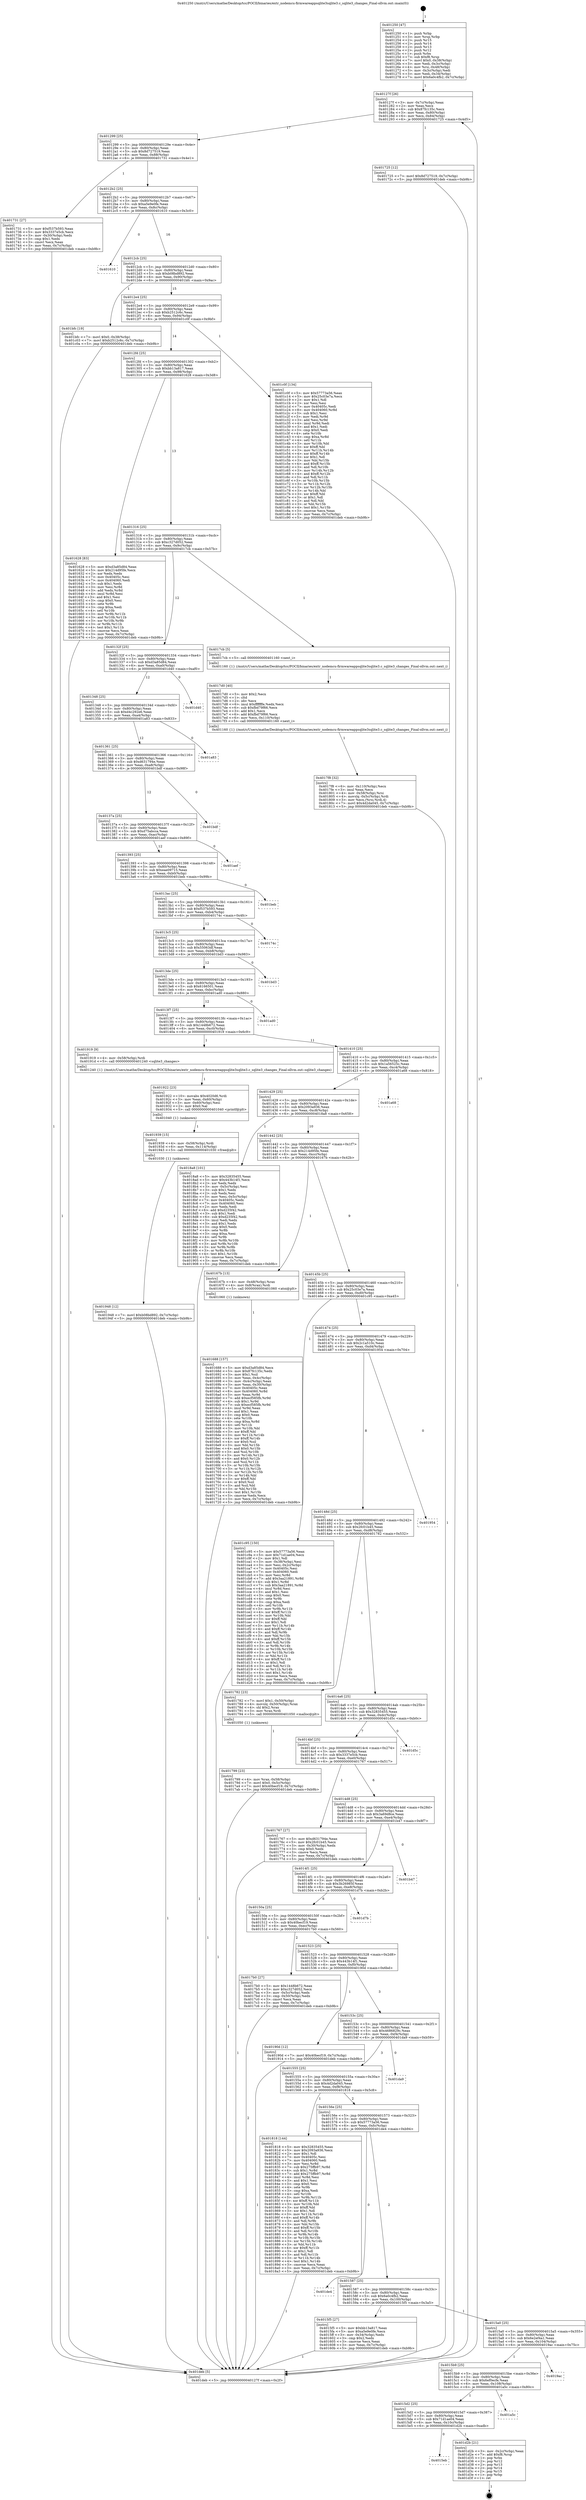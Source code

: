 digraph "0x401250" {
  label = "0x401250 (/mnt/c/Users/mathe/Desktop/tcc/POCII/binaries/extr_nodemcu-firmwareappsqlite3sqlite3.c_sqlite3_changes_Final-ollvm.out::main(0))"
  labelloc = "t"
  node[shape=record]

  Entry [label="",width=0.3,height=0.3,shape=circle,fillcolor=black,style=filled]
  "0x40127f" [label="{
     0x40127f [26]\l
     | [instrs]\l
     &nbsp;&nbsp;0x40127f \<+3\>: mov -0x7c(%rbp),%eax\l
     &nbsp;&nbsp;0x401282 \<+2\>: mov %eax,%ecx\l
     &nbsp;&nbsp;0x401284 \<+6\>: sub $0x87fc135c,%ecx\l
     &nbsp;&nbsp;0x40128a \<+3\>: mov %eax,-0x80(%rbp)\l
     &nbsp;&nbsp;0x40128d \<+6\>: mov %ecx,-0x84(%rbp)\l
     &nbsp;&nbsp;0x401293 \<+6\>: je 0000000000401725 \<main+0x4d5\>\l
  }"]
  "0x401725" [label="{
     0x401725 [12]\l
     | [instrs]\l
     &nbsp;&nbsp;0x401725 \<+7\>: movl $0x8d727519,-0x7c(%rbp)\l
     &nbsp;&nbsp;0x40172c \<+5\>: jmp 0000000000401deb \<main+0xb9b\>\l
  }"]
  "0x401299" [label="{
     0x401299 [25]\l
     | [instrs]\l
     &nbsp;&nbsp;0x401299 \<+5\>: jmp 000000000040129e \<main+0x4e\>\l
     &nbsp;&nbsp;0x40129e \<+3\>: mov -0x80(%rbp),%eax\l
     &nbsp;&nbsp;0x4012a1 \<+5\>: sub $0x8d727519,%eax\l
     &nbsp;&nbsp;0x4012a6 \<+6\>: mov %eax,-0x88(%rbp)\l
     &nbsp;&nbsp;0x4012ac \<+6\>: je 0000000000401731 \<main+0x4e1\>\l
  }"]
  Exit [label="",width=0.3,height=0.3,shape=circle,fillcolor=black,style=filled,peripheries=2]
  "0x401731" [label="{
     0x401731 [27]\l
     | [instrs]\l
     &nbsp;&nbsp;0x401731 \<+5\>: mov $0xf537b593,%eax\l
     &nbsp;&nbsp;0x401736 \<+5\>: mov $0x3337e5cb,%ecx\l
     &nbsp;&nbsp;0x40173b \<+3\>: mov -0x30(%rbp),%edx\l
     &nbsp;&nbsp;0x40173e \<+3\>: cmp $0x1,%edx\l
     &nbsp;&nbsp;0x401741 \<+3\>: cmovl %ecx,%eax\l
     &nbsp;&nbsp;0x401744 \<+3\>: mov %eax,-0x7c(%rbp)\l
     &nbsp;&nbsp;0x401747 \<+5\>: jmp 0000000000401deb \<main+0xb9b\>\l
  }"]
  "0x4012b2" [label="{
     0x4012b2 [25]\l
     | [instrs]\l
     &nbsp;&nbsp;0x4012b2 \<+5\>: jmp 00000000004012b7 \<main+0x67\>\l
     &nbsp;&nbsp;0x4012b7 \<+3\>: mov -0x80(%rbp),%eax\l
     &nbsp;&nbsp;0x4012ba \<+5\>: sub $0xa5e9e0fe,%eax\l
     &nbsp;&nbsp;0x4012bf \<+6\>: mov %eax,-0x8c(%rbp)\l
     &nbsp;&nbsp;0x4012c5 \<+6\>: je 0000000000401610 \<main+0x3c0\>\l
  }"]
  "0x4015eb" [label="{
     0x4015eb\l
  }", style=dashed]
  "0x401610" [label="{
     0x401610\l
  }", style=dashed]
  "0x4012cb" [label="{
     0x4012cb [25]\l
     | [instrs]\l
     &nbsp;&nbsp;0x4012cb \<+5\>: jmp 00000000004012d0 \<main+0x80\>\l
     &nbsp;&nbsp;0x4012d0 \<+3\>: mov -0x80(%rbp),%eax\l
     &nbsp;&nbsp;0x4012d3 \<+5\>: sub $0xb08bd892,%eax\l
     &nbsp;&nbsp;0x4012d8 \<+6\>: mov %eax,-0x90(%rbp)\l
     &nbsp;&nbsp;0x4012de \<+6\>: je 0000000000401bfc \<main+0x9ac\>\l
  }"]
  "0x401d2b" [label="{
     0x401d2b [21]\l
     | [instrs]\l
     &nbsp;&nbsp;0x401d2b \<+3\>: mov -0x2c(%rbp),%eax\l
     &nbsp;&nbsp;0x401d2e \<+7\>: add $0xf8,%rsp\l
     &nbsp;&nbsp;0x401d35 \<+1\>: pop %rbx\l
     &nbsp;&nbsp;0x401d36 \<+2\>: pop %r12\l
     &nbsp;&nbsp;0x401d38 \<+2\>: pop %r13\l
     &nbsp;&nbsp;0x401d3a \<+2\>: pop %r14\l
     &nbsp;&nbsp;0x401d3c \<+2\>: pop %r15\l
     &nbsp;&nbsp;0x401d3e \<+1\>: pop %rbp\l
     &nbsp;&nbsp;0x401d3f \<+1\>: ret\l
  }"]
  "0x401bfc" [label="{
     0x401bfc [19]\l
     | [instrs]\l
     &nbsp;&nbsp;0x401bfc \<+7\>: movl $0x0,-0x38(%rbp)\l
     &nbsp;&nbsp;0x401c03 \<+7\>: movl $0xb2512c6c,-0x7c(%rbp)\l
     &nbsp;&nbsp;0x401c0a \<+5\>: jmp 0000000000401deb \<main+0xb9b\>\l
  }"]
  "0x4012e4" [label="{
     0x4012e4 [25]\l
     | [instrs]\l
     &nbsp;&nbsp;0x4012e4 \<+5\>: jmp 00000000004012e9 \<main+0x99\>\l
     &nbsp;&nbsp;0x4012e9 \<+3\>: mov -0x80(%rbp),%eax\l
     &nbsp;&nbsp;0x4012ec \<+5\>: sub $0xb2512c6c,%eax\l
     &nbsp;&nbsp;0x4012f1 \<+6\>: mov %eax,-0x94(%rbp)\l
     &nbsp;&nbsp;0x4012f7 \<+6\>: je 0000000000401c0f \<main+0x9bf\>\l
  }"]
  "0x4015d2" [label="{
     0x4015d2 [25]\l
     | [instrs]\l
     &nbsp;&nbsp;0x4015d2 \<+5\>: jmp 00000000004015d7 \<main+0x387\>\l
     &nbsp;&nbsp;0x4015d7 \<+3\>: mov -0x80(%rbp),%eax\l
     &nbsp;&nbsp;0x4015da \<+5\>: sub $0x71d1ae04,%eax\l
     &nbsp;&nbsp;0x4015df \<+6\>: mov %eax,-0x10c(%rbp)\l
     &nbsp;&nbsp;0x4015e5 \<+6\>: je 0000000000401d2b \<main+0xadb\>\l
  }"]
  "0x401c0f" [label="{
     0x401c0f [134]\l
     | [instrs]\l
     &nbsp;&nbsp;0x401c0f \<+5\>: mov $0x57773a56,%eax\l
     &nbsp;&nbsp;0x401c14 \<+5\>: mov $0x25c03e7a,%ecx\l
     &nbsp;&nbsp;0x401c19 \<+2\>: mov $0x1,%dl\l
     &nbsp;&nbsp;0x401c1b \<+2\>: xor %esi,%esi\l
     &nbsp;&nbsp;0x401c1d \<+7\>: mov 0x40405c,%edi\l
     &nbsp;&nbsp;0x401c24 \<+8\>: mov 0x404060,%r8d\l
     &nbsp;&nbsp;0x401c2c \<+3\>: sub $0x1,%esi\l
     &nbsp;&nbsp;0x401c2f \<+3\>: mov %edi,%r9d\l
     &nbsp;&nbsp;0x401c32 \<+3\>: add %esi,%r9d\l
     &nbsp;&nbsp;0x401c35 \<+4\>: imul %r9d,%edi\l
     &nbsp;&nbsp;0x401c39 \<+3\>: and $0x1,%edi\l
     &nbsp;&nbsp;0x401c3c \<+3\>: cmp $0x0,%edi\l
     &nbsp;&nbsp;0x401c3f \<+4\>: sete %r10b\l
     &nbsp;&nbsp;0x401c43 \<+4\>: cmp $0xa,%r8d\l
     &nbsp;&nbsp;0x401c47 \<+4\>: setl %r11b\l
     &nbsp;&nbsp;0x401c4b \<+3\>: mov %r10b,%bl\l
     &nbsp;&nbsp;0x401c4e \<+3\>: xor $0xff,%bl\l
     &nbsp;&nbsp;0x401c51 \<+3\>: mov %r11b,%r14b\l
     &nbsp;&nbsp;0x401c54 \<+4\>: xor $0xff,%r14b\l
     &nbsp;&nbsp;0x401c58 \<+3\>: xor $0x1,%dl\l
     &nbsp;&nbsp;0x401c5b \<+3\>: mov %bl,%r15b\l
     &nbsp;&nbsp;0x401c5e \<+4\>: and $0xff,%r15b\l
     &nbsp;&nbsp;0x401c62 \<+3\>: and %dl,%r10b\l
     &nbsp;&nbsp;0x401c65 \<+3\>: mov %r14b,%r12b\l
     &nbsp;&nbsp;0x401c68 \<+4\>: and $0xff,%r12b\l
     &nbsp;&nbsp;0x401c6c \<+3\>: and %dl,%r11b\l
     &nbsp;&nbsp;0x401c6f \<+3\>: or %r10b,%r15b\l
     &nbsp;&nbsp;0x401c72 \<+3\>: or %r11b,%r12b\l
     &nbsp;&nbsp;0x401c75 \<+3\>: xor %r12b,%r15b\l
     &nbsp;&nbsp;0x401c78 \<+3\>: or %r14b,%bl\l
     &nbsp;&nbsp;0x401c7b \<+3\>: xor $0xff,%bl\l
     &nbsp;&nbsp;0x401c7e \<+3\>: or $0x1,%dl\l
     &nbsp;&nbsp;0x401c81 \<+2\>: and %dl,%bl\l
     &nbsp;&nbsp;0x401c83 \<+3\>: or %bl,%r15b\l
     &nbsp;&nbsp;0x401c86 \<+4\>: test $0x1,%r15b\l
     &nbsp;&nbsp;0x401c8a \<+3\>: cmovne %ecx,%eax\l
     &nbsp;&nbsp;0x401c8d \<+3\>: mov %eax,-0x7c(%rbp)\l
     &nbsp;&nbsp;0x401c90 \<+5\>: jmp 0000000000401deb \<main+0xb9b\>\l
  }"]
  "0x4012fd" [label="{
     0x4012fd [25]\l
     | [instrs]\l
     &nbsp;&nbsp;0x4012fd \<+5\>: jmp 0000000000401302 \<main+0xb2\>\l
     &nbsp;&nbsp;0x401302 \<+3\>: mov -0x80(%rbp),%eax\l
     &nbsp;&nbsp;0x401305 \<+5\>: sub $0xbb13a817,%eax\l
     &nbsp;&nbsp;0x40130a \<+6\>: mov %eax,-0x98(%rbp)\l
     &nbsp;&nbsp;0x401310 \<+6\>: je 0000000000401628 \<main+0x3d8\>\l
  }"]
  "0x401a5c" [label="{
     0x401a5c\l
  }", style=dashed]
  "0x401628" [label="{
     0x401628 [83]\l
     | [instrs]\l
     &nbsp;&nbsp;0x401628 \<+5\>: mov $0xd3a85d84,%eax\l
     &nbsp;&nbsp;0x40162d \<+5\>: mov $0x214d95fe,%ecx\l
     &nbsp;&nbsp;0x401632 \<+2\>: xor %edx,%edx\l
     &nbsp;&nbsp;0x401634 \<+7\>: mov 0x40405c,%esi\l
     &nbsp;&nbsp;0x40163b \<+7\>: mov 0x404060,%edi\l
     &nbsp;&nbsp;0x401642 \<+3\>: sub $0x1,%edx\l
     &nbsp;&nbsp;0x401645 \<+3\>: mov %esi,%r8d\l
     &nbsp;&nbsp;0x401648 \<+3\>: add %edx,%r8d\l
     &nbsp;&nbsp;0x40164b \<+4\>: imul %r8d,%esi\l
     &nbsp;&nbsp;0x40164f \<+3\>: and $0x1,%esi\l
     &nbsp;&nbsp;0x401652 \<+3\>: cmp $0x0,%esi\l
     &nbsp;&nbsp;0x401655 \<+4\>: sete %r9b\l
     &nbsp;&nbsp;0x401659 \<+3\>: cmp $0xa,%edi\l
     &nbsp;&nbsp;0x40165c \<+4\>: setl %r10b\l
     &nbsp;&nbsp;0x401660 \<+3\>: mov %r9b,%r11b\l
     &nbsp;&nbsp;0x401663 \<+3\>: and %r10b,%r11b\l
     &nbsp;&nbsp;0x401666 \<+3\>: xor %r10b,%r9b\l
     &nbsp;&nbsp;0x401669 \<+3\>: or %r9b,%r11b\l
     &nbsp;&nbsp;0x40166c \<+4\>: test $0x1,%r11b\l
     &nbsp;&nbsp;0x401670 \<+3\>: cmovne %ecx,%eax\l
     &nbsp;&nbsp;0x401673 \<+3\>: mov %eax,-0x7c(%rbp)\l
     &nbsp;&nbsp;0x401676 \<+5\>: jmp 0000000000401deb \<main+0xb9b\>\l
  }"]
  "0x401316" [label="{
     0x401316 [25]\l
     | [instrs]\l
     &nbsp;&nbsp;0x401316 \<+5\>: jmp 000000000040131b \<main+0xcb\>\l
     &nbsp;&nbsp;0x40131b \<+3\>: mov -0x80(%rbp),%eax\l
     &nbsp;&nbsp;0x40131e \<+5\>: sub $0xc327d052,%eax\l
     &nbsp;&nbsp;0x401323 \<+6\>: mov %eax,-0x9c(%rbp)\l
     &nbsp;&nbsp;0x401329 \<+6\>: je 00000000004017cb \<main+0x57b\>\l
  }"]
  "0x4015b9" [label="{
     0x4015b9 [25]\l
     | [instrs]\l
     &nbsp;&nbsp;0x4015b9 \<+5\>: jmp 00000000004015be \<main+0x36e\>\l
     &nbsp;&nbsp;0x4015be \<+3\>: mov -0x80(%rbp),%eax\l
     &nbsp;&nbsp;0x4015c1 \<+5\>: sub $0x6ef0ecfe,%eax\l
     &nbsp;&nbsp;0x4015c6 \<+6\>: mov %eax,-0x108(%rbp)\l
     &nbsp;&nbsp;0x4015cc \<+6\>: je 0000000000401a5c \<main+0x80c\>\l
  }"]
  "0x4017cb" [label="{
     0x4017cb [5]\l
     | [instrs]\l
     &nbsp;&nbsp;0x4017cb \<+5\>: call 0000000000401160 \<next_i\>\l
     | [calls]\l
     &nbsp;&nbsp;0x401160 \{1\} (/mnt/c/Users/mathe/Desktop/tcc/POCII/binaries/extr_nodemcu-firmwareappsqlite3sqlite3.c_sqlite3_changes_Final-ollvm.out::next_i)\l
  }"]
  "0x40132f" [label="{
     0x40132f [25]\l
     | [instrs]\l
     &nbsp;&nbsp;0x40132f \<+5\>: jmp 0000000000401334 \<main+0xe4\>\l
     &nbsp;&nbsp;0x401334 \<+3\>: mov -0x80(%rbp),%eax\l
     &nbsp;&nbsp;0x401337 \<+5\>: sub $0xd3a85d84,%eax\l
     &nbsp;&nbsp;0x40133c \<+6\>: mov %eax,-0xa0(%rbp)\l
     &nbsp;&nbsp;0x401342 \<+6\>: je 0000000000401d40 \<main+0xaf0\>\l
  }"]
  "0x4019ac" [label="{
     0x4019ac\l
  }", style=dashed]
  "0x401d40" [label="{
     0x401d40\l
  }", style=dashed]
  "0x401348" [label="{
     0x401348 [25]\l
     | [instrs]\l
     &nbsp;&nbsp;0x401348 \<+5\>: jmp 000000000040134d \<main+0xfd\>\l
     &nbsp;&nbsp;0x40134d \<+3\>: mov -0x80(%rbp),%eax\l
     &nbsp;&nbsp;0x401350 \<+5\>: sub $0xd4c292e6,%eax\l
     &nbsp;&nbsp;0x401355 \<+6\>: mov %eax,-0xa4(%rbp)\l
     &nbsp;&nbsp;0x40135b \<+6\>: je 0000000000401a83 \<main+0x833\>\l
  }"]
  "0x401948" [label="{
     0x401948 [12]\l
     | [instrs]\l
     &nbsp;&nbsp;0x401948 \<+7\>: movl $0xb08bd892,-0x7c(%rbp)\l
     &nbsp;&nbsp;0x40194f \<+5\>: jmp 0000000000401deb \<main+0xb9b\>\l
  }"]
  "0x401a83" [label="{
     0x401a83\l
  }", style=dashed]
  "0x401361" [label="{
     0x401361 [25]\l
     | [instrs]\l
     &nbsp;&nbsp;0x401361 \<+5\>: jmp 0000000000401366 \<main+0x116\>\l
     &nbsp;&nbsp;0x401366 \<+3\>: mov -0x80(%rbp),%eax\l
     &nbsp;&nbsp;0x401369 \<+5\>: sub $0xd631794e,%eax\l
     &nbsp;&nbsp;0x40136e \<+6\>: mov %eax,-0xa8(%rbp)\l
     &nbsp;&nbsp;0x401374 \<+6\>: je 0000000000401bdf \<main+0x98f\>\l
  }"]
  "0x401939" [label="{
     0x401939 [15]\l
     | [instrs]\l
     &nbsp;&nbsp;0x401939 \<+4\>: mov -0x58(%rbp),%rdi\l
     &nbsp;&nbsp;0x40193d \<+6\>: mov %eax,-0x114(%rbp)\l
     &nbsp;&nbsp;0x401943 \<+5\>: call 0000000000401030 \<free@plt\>\l
     | [calls]\l
     &nbsp;&nbsp;0x401030 \{1\} (unknown)\l
  }"]
  "0x401bdf" [label="{
     0x401bdf\l
  }", style=dashed]
  "0x40137a" [label="{
     0x40137a [25]\l
     | [instrs]\l
     &nbsp;&nbsp;0x40137a \<+5\>: jmp 000000000040137f \<main+0x12f\>\l
     &nbsp;&nbsp;0x40137f \<+3\>: mov -0x80(%rbp),%eax\l
     &nbsp;&nbsp;0x401382 \<+5\>: sub $0xd75abcca,%eax\l
     &nbsp;&nbsp;0x401387 \<+6\>: mov %eax,-0xac(%rbp)\l
     &nbsp;&nbsp;0x40138d \<+6\>: je 0000000000401aef \<main+0x89f\>\l
  }"]
  "0x401922" [label="{
     0x401922 [23]\l
     | [instrs]\l
     &nbsp;&nbsp;0x401922 \<+10\>: movabs $0x4020d6,%rdi\l
     &nbsp;&nbsp;0x40192c \<+3\>: mov %eax,-0x60(%rbp)\l
     &nbsp;&nbsp;0x40192f \<+3\>: mov -0x60(%rbp),%esi\l
     &nbsp;&nbsp;0x401932 \<+2\>: mov $0x0,%al\l
     &nbsp;&nbsp;0x401934 \<+5\>: call 0000000000401040 \<printf@plt\>\l
     | [calls]\l
     &nbsp;&nbsp;0x401040 \{1\} (unknown)\l
  }"]
  "0x401aef" [label="{
     0x401aef\l
  }", style=dashed]
  "0x401393" [label="{
     0x401393 [25]\l
     | [instrs]\l
     &nbsp;&nbsp;0x401393 \<+5\>: jmp 0000000000401398 \<main+0x148\>\l
     &nbsp;&nbsp;0x401398 \<+3\>: mov -0x80(%rbp),%eax\l
     &nbsp;&nbsp;0x40139b \<+5\>: sub $0xeae09715,%eax\l
     &nbsp;&nbsp;0x4013a0 \<+6\>: mov %eax,-0xb0(%rbp)\l
     &nbsp;&nbsp;0x4013a6 \<+6\>: je 0000000000401beb \<main+0x99b\>\l
  }"]
  "0x4017f8" [label="{
     0x4017f8 [32]\l
     | [instrs]\l
     &nbsp;&nbsp;0x4017f8 \<+6\>: mov -0x110(%rbp),%ecx\l
     &nbsp;&nbsp;0x4017fe \<+3\>: imul %eax,%ecx\l
     &nbsp;&nbsp;0x401801 \<+4\>: mov -0x58(%rbp),%rsi\l
     &nbsp;&nbsp;0x401805 \<+4\>: movslq -0x5c(%rbp),%rdi\l
     &nbsp;&nbsp;0x401809 \<+3\>: mov %ecx,(%rsi,%rdi,4)\l
     &nbsp;&nbsp;0x40180c \<+7\>: movl $0x4d2da045,-0x7c(%rbp)\l
     &nbsp;&nbsp;0x401813 \<+5\>: jmp 0000000000401deb \<main+0xb9b\>\l
  }"]
  "0x401beb" [label="{
     0x401beb\l
  }", style=dashed]
  "0x4013ac" [label="{
     0x4013ac [25]\l
     | [instrs]\l
     &nbsp;&nbsp;0x4013ac \<+5\>: jmp 00000000004013b1 \<main+0x161\>\l
     &nbsp;&nbsp;0x4013b1 \<+3\>: mov -0x80(%rbp),%eax\l
     &nbsp;&nbsp;0x4013b4 \<+5\>: sub $0xf537b593,%eax\l
     &nbsp;&nbsp;0x4013b9 \<+6\>: mov %eax,-0xb4(%rbp)\l
     &nbsp;&nbsp;0x4013bf \<+6\>: je 000000000040174c \<main+0x4fc\>\l
  }"]
  "0x4017d0" [label="{
     0x4017d0 [40]\l
     | [instrs]\l
     &nbsp;&nbsp;0x4017d0 \<+5\>: mov $0x2,%ecx\l
     &nbsp;&nbsp;0x4017d5 \<+1\>: cltd\l
     &nbsp;&nbsp;0x4017d6 \<+2\>: idiv %ecx\l
     &nbsp;&nbsp;0x4017d8 \<+6\>: imul $0xfffffffe,%edx,%ecx\l
     &nbsp;&nbsp;0x4017de \<+6\>: sub $0xfbd79f66,%ecx\l
     &nbsp;&nbsp;0x4017e4 \<+3\>: add $0x1,%ecx\l
     &nbsp;&nbsp;0x4017e7 \<+6\>: add $0xfbd79f66,%ecx\l
     &nbsp;&nbsp;0x4017ed \<+6\>: mov %ecx,-0x110(%rbp)\l
     &nbsp;&nbsp;0x4017f3 \<+5\>: call 0000000000401160 \<next_i\>\l
     | [calls]\l
     &nbsp;&nbsp;0x401160 \{1\} (/mnt/c/Users/mathe/Desktop/tcc/POCII/binaries/extr_nodemcu-firmwareappsqlite3sqlite3.c_sqlite3_changes_Final-ollvm.out::next_i)\l
  }"]
  "0x40174c" [label="{
     0x40174c\l
  }", style=dashed]
  "0x4013c5" [label="{
     0x4013c5 [25]\l
     | [instrs]\l
     &nbsp;&nbsp;0x4013c5 \<+5\>: jmp 00000000004013ca \<main+0x17a\>\l
     &nbsp;&nbsp;0x4013ca \<+3\>: mov -0x80(%rbp),%eax\l
     &nbsp;&nbsp;0x4013cd \<+5\>: sub $0x55063df,%eax\l
     &nbsp;&nbsp;0x4013d2 \<+6\>: mov %eax,-0xb8(%rbp)\l
     &nbsp;&nbsp;0x4013d8 \<+6\>: je 0000000000401bd3 \<main+0x983\>\l
  }"]
  "0x401799" [label="{
     0x401799 [23]\l
     | [instrs]\l
     &nbsp;&nbsp;0x401799 \<+4\>: mov %rax,-0x58(%rbp)\l
     &nbsp;&nbsp;0x40179d \<+7\>: movl $0x0,-0x5c(%rbp)\l
     &nbsp;&nbsp;0x4017a4 \<+7\>: movl $0x40becf19,-0x7c(%rbp)\l
     &nbsp;&nbsp;0x4017ab \<+5\>: jmp 0000000000401deb \<main+0xb9b\>\l
  }"]
  "0x401bd3" [label="{
     0x401bd3\l
  }", style=dashed]
  "0x4013de" [label="{
     0x4013de [25]\l
     | [instrs]\l
     &nbsp;&nbsp;0x4013de \<+5\>: jmp 00000000004013e3 \<main+0x193\>\l
     &nbsp;&nbsp;0x4013e3 \<+3\>: mov -0x80(%rbp),%eax\l
     &nbsp;&nbsp;0x4013e6 \<+5\>: sub $0x6166501,%eax\l
     &nbsp;&nbsp;0x4013eb \<+6\>: mov %eax,-0xbc(%rbp)\l
     &nbsp;&nbsp;0x4013f1 \<+6\>: je 0000000000401ad0 \<main+0x880\>\l
  }"]
  "0x401688" [label="{
     0x401688 [157]\l
     | [instrs]\l
     &nbsp;&nbsp;0x401688 \<+5\>: mov $0xd3a85d84,%ecx\l
     &nbsp;&nbsp;0x40168d \<+5\>: mov $0x87fc135c,%edx\l
     &nbsp;&nbsp;0x401692 \<+3\>: mov $0x1,%sil\l
     &nbsp;&nbsp;0x401695 \<+3\>: mov %eax,-0x4c(%rbp)\l
     &nbsp;&nbsp;0x401698 \<+3\>: mov -0x4c(%rbp),%eax\l
     &nbsp;&nbsp;0x40169b \<+3\>: mov %eax,-0x30(%rbp)\l
     &nbsp;&nbsp;0x40169e \<+7\>: mov 0x40405c,%eax\l
     &nbsp;&nbsp;0x4016a5 \<+8\>: mov 0x404060,%r8d\l
     &nbsp;&nbsp;0x4016ad \<+3\>: mov %eax,%r9d\l
     &nbsp;&nbsp;0x4016b0 \<+7\>: add $0xecf585fb,%r9d\l
     &nbsp;&nbsp;0x4016b7 \<+4\>: sub $0x1,%r9d\l
     &nbsp;&nbsp;0x4016bb \<+7\>: sub $0xecf585fb,%r9d\l
     &nbsp;&nbsp;0x4016c2 \<+4\>: imul %r9d,%eax\l
     &nbsp;&nbsp;0x4016c6 \<+3\>: and $0x1,%eax\l
     &nbsp;&nbsp;0x4016c9 \<+3\>: cmp $0x0,%eax\l
     &nbsp;&nbsp;0x4016cc \<+4\>: sete %r10b\l
     &nbsp;&nbsp;0x4016d0 \<+4\>: cmp $0xa,%r8d\l
     &nbsp;&nbsp;0x4016d4 \<+4\>: setl %r11b\l
     &nbsp;&nbsp;0x4016d8 \<+3\>: mov %r10b,%bl\l
     &nbsp;&nbsp;0x4016db \<+3\>: xor $0xff,%bl\l
     &nbsp;&nbsp;0x4016de \<+3\>: mov %r11b,%r14b\l
     &nbsp;&nbsp;0x4016e1 \<+4\>: xor $0xff,%r14b\l
     &nbsp;&nbsp;0x4016e5 \<+4\>: xor $0x0,%sil\l
     &nbsp;&nbsp;0x4016e9 \<+3\>: mov %bl,%r15b\l
     &nbsp;&nbsp;0x4016ec \<+4\>: and $0x0,%r15b\l
     &nbsp;&nbsp;0x4016f0 \<+3\>: and %sil,%r10b\l
     &nbsp;&nbsp;0x4016f3 \<+3\>: mov %r14b,%r12b\l
     &nbsp;&nbsp;0x4016f6 \<+4\>: and $0x0,%r12b\l
     &nbsp;&nbsp;0x4016fa \<+3\>: and %sil,%r11b\l
     &nbsp;&nbsp;0x4016fd \<+3\>: or %r10b,%r15b\l
     &nbsp;&nbsp;0x401700 \<+3\>: or %r11b,%r12b\l
     &nbsp;&nbsp;0x401703 \<+3\>: xor %r12b,%r15b\l
     &nbsp;&nbsp;0x401706 \<+3\>: or %r14b,%bl\l
     &nbsp;&nbsp;0x401709 \<+3\>: xor $0xff,%bl\l
     &nbsp;&nbsp;0x40170c \<+4\>: or $0x0,%sil\l
     &nbsp;&nbsp;0x401710 \<+3\>: and %sil,%bl\l
     &nbsp;&nbsp;0x401713 \<+3\>: or %bl,%r15b\l
     &nbsp;&nbsp;0x401716 \<+4\>: test $0x1,%r15b\l
     &nbsp;&nbsp;0x40171a \<+3\>: cmovne %edx,%ecx\l
     &nbsp;&nbsp;0x40171d \<+3\>: mov %ecx,-0x7c(%rbp)\l
     &nbsp;&nbsp;0x401720 \<+5\>: jmp 0000000000401deb \<main+0xb9b\>\l
  }"]
  "0x401ad0" [label="{
     0x401ad0\l
  }", style=dashed]
  "0x4013f7" [label="{
     0x4013f7 [25]\l
     | [instrs]\l
     &nbsp;&nbsp;0x4013f7 \<+5\>: jmp 00000000004013fc \<main+0x1ac\>\l
     &nbsp;&nbsp;0x4013fc \<+3\>: mov -0x80(%rbp),%eax\l
     &nbsp;&nbsp;0x4013ff \<+5\>: sub $0x1448b672,%eax\l
     &nbsp;&nbsp;0x401404 \<+6\>: mov %eax,-0xc0(%rbp)\l
     &nbsp;&nbsp;0x40140a \<+6\>: je 0000000000401919 \<main+0x6c9\>\l
  }"]
  "0x401250" [label="{
     0x401250 [47]\l
     | [instrs]\l
     &nbsp;&nbsp;0x401250 \<+1\>: push %rbp\l
     &nbsp;&nbsp;0x401251 \<+3\>: mov %rsp,%rbp\l
     &nbsp;&nbsp;0x401254 \<+2\>: push %r15\l
     &nbsp;&nbsp;0x401256 \<+2\>: push %r14\l
     &nbsp;&nbsp;0x401258 \<+2\>: push %r13\l
     &nbsp;&nbsp;0x40125a \<+2\>: push %r12\l
     &nbsp;&nbsp;0x40125c \<+1\>: push %rbx\l
     &nbsp;&nbsp;0x40125d \<+7\>: sub $0xf8,%rsp\l
     &nbsp;&nbsp;0x401264 \<+7\>: movl $0x0,-0x38(%rbp)\l
     &nbsp;&nbsp;0x40126b \<+3\>: mov %edi,-0x3c(%rbp)\l
     &nbsp;&nbsp;0x40126e \<+4\>: mov %rsi,-0x48(%rbp)\l
     &nbsp;&nbsp;0x401272 \<+3\>: mov -0x3c(%rbp),%edi\l
     &nbsp;&nbsp;0x401275 \<+3\>: mov %edi,-0x34(%rbp)\l
     &nbsp;&nbsp;0x401278 \<+7\>: movl $0x6a0c4fb2,-0x7c(%rbp)\l
  }"]
  "0x401919" [label="{
     0x401919 [9]\l
     | [instrs]\l
     &nbsp;&nbsp;0x401919 \<+4\>: mov -0x58(%rbp),%rdi\l
     &nbsp;&nbsp;0x40191d \<+5\>: call 0000000000401240 \<sqlite3_changes\>\l
     | [calls]\l
     &nbsp;&nbsp;0x401240 \{1\} (/mnt/c/Users/mathe/Desktop/tcc/POCII/binaries/extr_nodemcu-firmwareappsqlite3sqlite3.c_sqlite3_changes_Final-ollvm.out::sqlite3_changes)\l
  }"]
  "0x401410" [label="{
     0x401410 [25]\l
     | [instrs]\l
     &nbsp;&nbsp;0x401410 \<+5\>: jmp 0000000000401415 \<main+0x1c5\>\l
     &nbsp;&nbsp;0x401415 \<+3\>: mov -0x80(%rbp),%eax\l
     &nbsp;&nbsp;0x401418 \<+5\>: sub $0x1a56525c,%eax\l
     &nbsp;&nbsp;0x40141d \<+6\>: mov %eax,-0xc4(%rbp)\l
     &nbsp;&nbsp;0x401423 \<+6\>: je 0000000000401a68 \<main+0x818\>\l
  }"]
  "0x401deb" [label="{
     0x401deb [5]\l
     | [instrs]\l
     &nbsp;&nbsp;0x401deb \<+5\>: jmp 000000000040127f \<main+0x2f\>\l
  }"]
  "0x401a68" [label="{
     0x401a68\l
  }", style=dashed]
  "0x401429" [label="{
     0x401429 [25]\l
     | [instrs]\l
     &nbsp;&nbsp;0x401429 \<+5\>: jmp 000000000040142e \<main+0x1de\>\l
     &nbsp;&nbsp;0x40142e \<+3\>: mov -0x80(%rbp),%eax\l
     &nbsp;&nbsp;0x401431 \<+5\>: sub $0x2093a936,%eax\l
     &nbsp;&nbsp;0x401436 \<+6\>: mov %eax,-0xc8(%rbp)\l
     &nbsp;&nbsp;0x40143c \<+6\>: je 00000000004018a8 \<main+0x658\>\l
  }"]
  "0x4015a0" [label="{
     0x4015a0 [25]\l
     | [instrs]\l
     &nbsp;&nbsp;0x4015a0 \<+5\>: jmp 00000000004015a5 \<main+0x355\>\l
     &nbsp;&nbsp;0x4015a5 \<+3\>: mov -0x80(%rbp),%eax\l
     &nbsp;&nbsp;0x4015a8 \<+5\>: sub $0x6e2ef4a1,%eax\l
     &nbsp;&nbsp;0x4015ad \<+6\>: mov %eax,-0x104(%rbp)\l
     &nbsp;&nbsp;0x4015b3 \<+6\>: je 00000000004019ac \<main+0x75c\>\l
  }"]
  "0x4018a8" [label="{
     0x4018a8 [101]\l
     | [instrs]\l
     &nbsp;&nbsp;0x4018a8 \<+5\>: mov $0x32835455,%eax\l
     &nbsp;&nbsp;0x4018ad \<+5\>: mov $0x443b14f1,%ecx\l
     &nbsp;&nbsp;0x4018b2 \<+2\>: xor %edx,%edx\l
     &nbsp;&nbsp;0x4018b4 \<+3\>: mov -0x5c(%rbp),%esi\l
     &nbsp;&nbsp;0x4018b7 \<+3\>: sub $0x1,%edx\l
     &nbsp;&nbsp;0x4018ba \<+2\>: sub %edx,%esi\l
     &nbsp;&nbsp;0x4018bc \<+3\>: mov %esi,-0x5c(%rbp)\l
     &nbsp;&nbsp;0x4018bf \<+7\>: mov 0x40405c,%edx\l
     &nbsp;&nbsp;0x4018c6 \<+7\>: mov 0x404060,%esi\l
     &nbsp;&nbsp;0x4018cd \<+2\>: mov %edx,%edi\l
     &nbsp;&nbsp;0x4018cf \<+6\>: add $0xd235f42,%edi\l
     &nbsp;&nbsp;0x4018d5 \<+3\>: sub $0x1,%edi\l
     &nbsp;&nbsp;0x4018d8 \<+6\>: sub $0xd235f42,%edi\l
     &nbsp;&nbsp;0x4018de \<+3\>: imul %edi,%edx\l
     &nbsp;&nbsp;0x4018e1 \<+3\>: and $0x1,%edx\l
     &nbsp;&nbsp;0x4018e4 \<+3\>: cmp $0x0,%edx\l
     &nbsp;&nbsp;0x4018e7 \<+4\>: sete %r8b\l
     &nbsp;&nbsp;0x4018eb \<+3\>: cmp $0xa,%esi\l
     &nbsp;&nbsp;0x4018ee \<+4\>: setl %r9b\l
     &nbsp;&nbsp;0x4018f2 \<+3\>: mov %r8b,%r10b\l
     &nbsp;&nbsp;0x4018f5 \<+3\>: and %r9b,%r10b\l
     &nbsp;&nbsp;0x4018f8 \<+3\>: xor %r9b,%r8b\l
     &nbsp;&nbsp;0x4018fb \<+3\>: or %r8b,%r10b\l
     &nbsp;&nbsp;0x4018fe \<+4\>: test $0x1,%r10b\l
     &nbsp;&nbsp;0x401902 \<+3\>: cmovne %ecx,%eax\l
     &nbsp;&nbsp;0x401905 \<+3\>: mov %eax,-0x7c(%rbp)\l
     &nbsp;&nbsp;0x401908 \<+5\>: jmp 0000000000401deb \<main+0xb9b\>\l
  }"]
  "0x401442" [label="{
     0x401442 [25]\l
     | [instrs]\l
     &nbsp;&nbsp;0x401442 \<+5\>: jmp 0000000000401447 \<main+0x1f7\>\l
     &nbsp;&nbsp;0x401447 \<+3\>: mov -0x80(%rbp),%eax\l
     &nbsp;&nbsp;0x40144a \<+5\>: sub $0x214d95fe,%eax\l
     &nbsp;&nbsp;0x40144f \<+6\>: mov %eax,-0xcc(%rbp)\l
     &nbsp;&nbsp;0x401455 \<+6\>: je 000000000040167b \<main+0x42b\>\l
  }"]
  "0x4015f5" [label="{
     0x4015f5 [27]\l
     | [instrs]\l
     &nbsp;&nbsp;0x4015f5 \<+5\>: mov $0xbb13a817,%eax\l
     &nbsp;&nbsp;0x4015fa \<+5\>: mov $0xa5e9e0fe,%ecx\l
     &nbsp;&nbsp;0x4015ff \<+3\>: mov -0x34(%rbp),%edx\l
     &nbsp;&nbsp;0x401602 \<+3\>: cmp $0x2,%edx\l
     &nbsp;&nbsp;0x401605 \<+3\>: cmovne %ecx,%eax\l
     &nbsp;&nbsp;0x401608 \<+3\>: mov %eax,-0x7c(%rbp)\l
     &nbsp;&nbsp;0x40160b \<+5\>: jmp 0000000000401deb \<main+0xb9b\>\l
  }"]
  "0x40167b" [label="{
     0x40167b [13]\l
     | [instrs]\l
     &nbsp;&nbsp;0x40167b \<+4\>: mov -0x48(%rbp),%rax\l
     &nbsp;&nbsp;0x40167f \<+4\>: mov 0x8(%rax),%rdi\l
     &nbsp;&nbsp;0x401683 \<+5\>: call 0000000000401060 \<atoi@plt\>\l
     | [calls]\l
     &nbsp;&nbsp;0x401060 \{1\} (unknown)\l
  }"]
  "0x40145b" [label="{
     0x40145b [25]\l
     | [instrs]\l
     &nbsp;&nbsp;0x40145b \<+5\>: jmp 0000000000401460 \<main+0x210\>\l
     &nbsp;&nbsp;0x401460 \<+3\>: mov -0x80(%rbp),%eax\l
     &nbsp;&nbsp;0x401463 \<+5\>: sub $0x25c03e7a,%eax\l
     &nbsp;&nbsp;0x401468 \<+6\>: mov %eax,-0xd0(%rbp)\l
     &nbsp;&nbsp;0x40146e \<+6\>: je 0000000000401c95 \<main+0xa45\>\l
  }"]
  "0x401587" [label="{
     0x401587 [25]\l
     | [instrs]\l
     &nbsp;&nbsp;0x401587 \<+5\>: jmp 000000000040158c \<main+0x33c\>\l
     &nbsp;&nbsp;0x40158c \<+3\>: mov -0x80(%rbp),%eax\l
     &nbsp;&nbsp;0x40158f \<+5\>: sub $0x6a0c4fb2,%eax\l
     &nbsp;&nbsp;0x401594 \<+6\>: mov %eax,-0x100(%rbp)\l
     &nbsp;&nbsp;0x40159a \<+6\>: je 00000000004015f5 \<main+0x3a5\>\l
  }"]
  "0x401c95" [label="{
     0x401c95 [150]\l
     | [instrs]\l
     &nbsp;&nbsp;0x401c95 \<+5\>: mov $0x57773a56,%eax\l
     &nbsp;&nbsp;0x401c9a \<+5\>: mov $0x71d1ae04,%ecx\l
     &nbsp;&nbsp;0x401c9f \<+2\>: mov $0x1,%dl\l
     &nbsp;&nbsp;0x401ca1 \<+3\>: mov -0x38(%rbp),%esi\l
     &nbsp;&nbsp;0x401ca4 \<+3\>: mov %esi,-0x2c(%rbp)\l
     &nbsp;&nbsp;0x401ca7 \<+7\>: mov 0x40405c,%esi\l
     &nbsp;&nbsp;0x401cae \<+7\>: mov 0x404060,%edi\l
     &nbsp;&nbsp;0x401cb5 \<+3\>: mov %esi,%r8d\l
     &nbsp;&nbsp;0x401cb8 \<+7\>: add $0x3aa21891,%r8d\l
     &nbsp;&nbsp;0x401cbf \<+4\>: sub $0x1,%r8d\l
     &nbsp;&nbsp;0x401cc3 \<+7\>: sub $0x3aa21891,%r8d\l
     &nbsp;&nbsp;0x401cca \<+4\>: imul %r8d,%esi\l
     &nbsp;&nbsp;0x401cce \<+3\>: and $0x1,%esi\l
     &nbsp;&nbsp;0x401cd1 \<+3\>: cmp $0x0,%esi\l
     &nbsp;&nbsp;0x401cd4 \<+4\>: sete %r9b\l
     &nbsp;&nbsp;0x401cd8 \<+3\>: cmp $0xa,%edi\l
     &nbsp;&nbsp;0x401cdb \<+4\>: setl %r10b\l
     &nbsp;&nbsp;0x401cdf \<+3\>: mov %r9b,%r11b\l
     &nbsp;&nbsp;0x401ce2 \<+4\>: xor $0xff,%r11b\l
     &nbsp;&nbsp;0x401ce6 \<+3\>: mov %r10b,%bl\l
     &nbsp;&nbsp;0x401ce9 \<+3\>: xor $0xff,%bl\l
     &nbsp;&nbsp;0x401cec \<+3\>: xor $0x1,%dl\l
     &nbsp;&nbsp;0x401cef \<+3\>: mov %r11b,%r14b\l
     &nbsp;&nbsp;0x401cf2 \<+4\>: and $0xff,%r14b\l
     &nbsp;&nbsp;0x401cf6 \<+3\>: and %dl,%r9b\l
     &nbsp;&nbsp;0x401cf9 \<+3\>: mov %bl,%r15b\l
     &nbsp;&nbsp;0x401cfc \<+4\>: and $0xff,%r15b\l
     &nbsp;&nbsp;0x401d00 \<+3\>: and %dl,%r10b\l
     &nbsp;&nbsp;0x401d03 \<+3\>: or %r9b,%r14b\l
     &nbsp;&nbsp;0x401d06 \<+3\>: or %r10b,%r15b\l
     &nbsp;&nbsp;0x401d09 \<+3\>: xor %r15b,%r14b\l
     &nbsp;&nbsp;0x401d0c \<+3\>: or %bl,%r11b\l
     &nbsp;&nbsp;0x401d0f \<+4\>: xor $0xff,%r11b\l
     &nbsp;&nbsp;0x401d13 \<+3\>: or $0x1,%dl\l
     &nbsp;&nbsp;0x401d16 \<+3\>: and %dl,%r11b\l
     &nbsp;&nbsp;0x401d19 \<+3\>: or %r11b,%r14b\l
     &nbsp;&nbsp;0x401d1c \<+4\>: test $0x1,%r14b\l
     &nbsp;&nbsp;0x401d20 \<+3\>: cmovne %ecx,%eax\l
     &nbsp;&nbsp;0x401d23 \<+3\>: mov %eax,-0x7c(%rbp)\l
     &nbsp;&nbsp;0x401d26 \<+5\>: jmp 0000000000401deb \<main+0xb9b\>\l
  }"]
  "0x401474" [label="{
     0x401474 [25]\l
     | [instrs]\l
     &nbsp;&nbsp;0x401474 \<+5\>: jmp 0000000000401479 \<main+0x229\>\l
     &nbsp;&nbsp;0x401479 \<+3\>: mov -0x80(%rbp),%eax\l
     &nbsp;&nbsp;0x40147c \<+5\>: sub $0x2c1a510c,%eax\l
     &nbsp;&nbsp;0x401481 \<+6\>: mov %eax,-0xd4(%rbp)\l
     &nbsp;&nbsp;0x401487 \<+6\>: je 0000000000401954 \<main+0x704\>\l
  }"]
  "0x401de4" [label="{
     0x401de4\l
  }", style=dashed]
  "0x401954" [label="{
     0x401954\l
  }", style=dashed]
  "0x40148d" [label="{
     0x40148d [25]\l
     | [instrs]\l
     &nbsp;&nbsp;0x40148d \<+5\>: jmp 0000000000401492 \<main+0x242\>\l
     &nbsp;&nbsp;0x401492 \<+3\>: mov -0x80(%rbp),%eax\l
     &nbsp;&nbsp;0x401495 \<+5\>: sub $0x2fc01b45,%eax\l
     &nbsp;&nbsp;0x40149a \<+6\>: mov %eax,-0xd8(%rbp)\l
     &nbsp;&nbsp;0x4014a0 \<+6\>: je 0000000000401782 \<main+0x532\>\l
  }"]
  "0x40156e" [label="{
     0x40156e [25]\l
     | [instrs]\l
     &nbsp;&nbsp;0x40156e \<+5\>: jmp 0000000000401573 \<main+0x323\>\l
     &nbsp;&nbsp;0x401573 \<+3\>: mov -0x80(%rbp),%eax\l
     &nbsp;&nbsp;0x401576 \<+5\>: sub $0x57773a56,%eax\l
     &nbsp;&nbsp;0x40157b \<+6\>: mov %eax,-0xfc(%rbp)\l
     &nbsp;&nbsp;0x401581 \<+6\>: je 0000000000401de4 \<main+0xb94\>\l
  }"]
  "0x401782" [label="{
     0x401782 [23]\l
     | [instrs]\l
     &nbsp;&nbsp;0x401782 \<+7\>: movl $0x1,-0x50(%rbp)\l
     &nbsp;&nbsp;0x401789 \<+4\>: movslq -0x50(%rbp),%rax\l
     &nbsp;&nbsp;0x40178d \<+4\>: shl $0x2,%rax\l
     &nbsp;&nbsp;0x401791 \<+3\>: mov %rax,%rdi\l
     &nbsp;&nbsp;0x401794 \<+5\>: call 0000000000401050 \<malloc@plt\>\l
     | [calls]\l
     &nbsp;&nbsp;0x401050 \{1\} (unknown)\l
  }"]
  "0x4014a6" [label="{
     0x4014a6 [25]\l
     | [instrs]\l
     &nbsp;&nbsp;0x4014a6 \<+5\>: jmp 00000000004014ab \<main+0x25b\>\l
     &nbsp;&nbsp;0x4014ab \<+3\>: mov -0x80(%rbp),%eax\l
     &nbsp;&nbsp;0x4014ae \<+5\>: sub $0x32835455,%eax\l
     &nbsp;&nbsp;0x4014b3 \<+6\>: mov %eax,-0xdc(%rbp)\l
     &nbsp;&nbsp;0x4014b9 \<+6\>: je 0000000000401d5c \<main+0xb0c\>\l
  }"]
  "0x401818" [label="{
     0x401818 [144]\l
     | [instrs]\l
     &nbsp;&nbsp;0x401818 \<+5\>: mov $0x32835455,%eax\l
     &nbsp;&nbsp;0x40181d \<+5\>: mov $0x2093a936,%ecx\l
     &nbsp;&nbsp;0x401822 \<+2\>: mov $0x1,%dl\l
     &nbsp;&nbsp;0x401824 \<+7\>: mov 0x40405c,%esi\l
     &nbsp;&nbsp;0x40182b \<+7\>: mov 0x404060,%edi\l
     &nbsp;&nbsp;0x401832 \<+3\>: mov %esi,%r8d\l
     &nbsp;&nbsp;0x401835 \<+7\>: sub $0x275ffb97,%r8d\l
     &nbsp;&nbsp;0x40183c \<+4\>: sub $0x1,%r8d\l
     &nbsp;&nbsp;0x401840 \<+7\>: add $0x275ffb97,%r8d\l
     &nbsp;&nbsp;0x401847 \<+4\>: imul %r8d,%esi\l
     &nbsp;&nbsp;0x40184b \<+3\>: and $0x1,%esi\l
     &nbsp;&nbsp;0x40184e \<+3\>: cmp $0x0,%esi\l
     &nbsp;&nbsp;0x401851 \<+4\>: sete %r9b\l
     &nbsp;&nbsp;0x401855 \<+3\>: cmp $0xa,%edi\l
     &nbsp;&nbsp;0x401858 \<+4\>: setl %r10b\l
     &nbsp;&nbsp;0x40185c \<+3\>: mov %r9b,%r11b\l
     &nbsp;&nbsp;0x40185f \<+4\>: xor $0xff,%r11b\l
     &nbsp;&nbsp;0x401863 \<+3\>: mov %r10b,%bl\l
     &nbsp;&nbsp;0x401866 \<+3\>: xor $0xff,%bl\l
     &nbsp;&nbsp;0x401869 \<+3\>: xor $0x1,%dl\l
     &nbsp;&nbsp;0x40186c \<+3\>: mov %r11b,%r14b\l
     &nbsp;&nbsp;0x40186f \<+4\>: and $0xff,%r14b\l
     &nbsp;&nbsp;0x401873 \<+3\>: and %dl,%r9b\l
     &nbsp;&nbsp;0x401876 \<+3\>: mov %bl,%r15b\l
     &nbsp;&nbsp;0x401879 \<+4\>: and $0xff,%r15b\l
     &nbsp;&nbsp;0x40187d \<+3\>: and %dl,%r10b\l
     &nbsp;&nbsp;0x401880 \<+3\>: or %r9b,%r14b\l
     &nbsp;&nbsp;0x401883 \<+3\>: or %r10b,%r15b\l
     &nbsp;&nbsp;0x401886 \<+3\>: xor %r15b,%r14b\l
     &nbsp;&nbsp;0x401889 \<+3\>: or %bl,%r11b\l
     &nbsp;&nbsp;0x40188c \<+4\>: xor $0xff,%r11b\l
     &nbsp;&nbsp;0x401890 \<+3\>: or $0x1,%dl\l
     &nbsp;&nbsp;0x401893 \<+3\>: and %dl,%r11b\l
     &nbsp;&nbsp;0x401896 \<+3\>: or %r11b,%r14b\l
     &nbsp;&nbsp;0x401899 \<+4\>: test $0x1,%r14b\l
     &nbsp;&nbsp;0x40189d \<+3\>: cmovne %ecx,%eax\l
     &nbsp;&nbsp;0x4018a0 \<+3\>: mov %eax,-0x7c(%rbp)\l
     &nbsp;&nbsp;0x4018a3 \<+5\>: jmp 0000000000401deb \<main+0xb9b\>\l
  }"]
  "0x401d5c" [label="{
     0x401d5c\l
  }", style=dashed]
  "0x4014bf" [label="{
     0x4014bf [25]\l
     | [instrs]\l
     &nbsp;&nbsp;0x4014bf \<+5\>: jmp 00000000004014c4 \<main+0x274\>\l
     &nbsp;&nbsp;0x4014c4 \<+3\>: mov -0x80(%rbp),%eax\l
     &nbsp;&nbsp;0x4014c7 \<+5\>: sub $0x3337e5cb,%eax\l
     &nbsp;&nbsp;0x4014cc \<+6\>: mov %eax,-0xe0(%rbp)\l
     &nbsp;&nbsp;0x4014d2 \<+6\>: je 0000000000401767 \<main+0x517\>\l
  }"]
  "0x401555" [label="{
     0x401555 [25]\l
     | [instrs]\l
     &nbsp;&nbsp;0x401555 \<+5\>: jmp 000000000040155a \<main+0x30a\>\l
     &nbsp;&nbsp;0x40155a \<+3\>: mov -0x80(%rbp),%eax\l
     &nbsp;&nbsp;0x40155d \<+5\>: sub $0x4d2da045,%eax\l
     &nbsp;&nbsp;0x401562 \<+6\>: mov %eax,-0xf8(%rbp)\l
     &nbsp;&nbsp;0x401568 \<+6\>: je 0000000000401818 \<main+0x5c8\>\l
  }"]
  "0x401767" [label="{
     0x401767 [27]\l
     | [instrs]\l
     &nbsp;&nbsp;0x401767 \<+5\>: mov $0xd631794e,%eax\l
     &nbsp;&nbsp;0x40176c \<+5\>: mov $0x2fc01b45,%ecx\l
     &nbsp;&nbsp;0x401771 \<+3\>: mov -0x30(%rbp),%edx\l
     &nbsp;&nbsp;0x401774 \<+3\>: cmp $0x0,%edx\l
     &nbsp;&nbsp;0x401777 \<+3\>: cmove %ecx,%eax\l
     &nbsp;&nbsp;0x40177a \<+3\>: mov %eax,-0x7c(%rbp)\l
     &nbsp;&nbsp;0x40177d \<+5\>: jmp 0000000000401deb \<main+0xb9b\>\l
  }"]
  "0x4014d8" [label="{
     0x4014d8 [25]\l
     | [instrs]\l
     &nbsp;&nbsp;0x4014d8 \<+5\>: jmp 00000000004014dd \<main+0x28d\>\l
     &nbsp;&nbsp;0x4014dd \<+3\>: mov -0x80(%rbp),%eax\l
     &nbsp;&nbsp;0x4014e0 \<+5\>: sub $0x3a69d8ce,%eax\l
     &nbsp;&nbsp;0x4014e5 \<+6\>: mov %eax,-0xe4(%rbp)\l
     &nbsp;&nbsp;0x4014eb \<+6\>: je 0000000000401b47 \<main+0x8f7\>\l
  }"]
  "0x401da9" [label="{
     0x401da9\l
  }", style=dashed]
  "0x401b47" [label="{
     0x401b47\l
  }", style=dashed]
  "0x4014f1" [label="{
     0x4014f1 [25]\l
     | [instrs]\l
     &nbsp;&nbsp;0x4014f1 \<+5\>: jmp 00000000004014f6 \<main+0x2a6\>\l
     &nbsp;&nbsp;0x4014f6 \<+3\>: mov -0x80(%rbp),%eax\l
     &nbsp;&nbsp;0x4014f9 \<+5\>: sub $0x3b26985f,%eax\l
     &nbsp;&nbsp;0x4014fe \<+6\>: mov %eax,-0xe8(%rbp)\l
     &nbsp;&nbsp;0x401504 \<+6\>: je 0000000000401d7b \<main+0xb2b\>\l
  }"]
  "0x40153c" [label="{
     0x40153c [25]\l
     | [instrs]\l
     &nbsp;&nbsp;0x40153c \<+5\>: jmp 0000000000401541 \<main+0x2f1\>\l
     &nbsp;&nbsp;0x401541 \<+3\>: mov -0x80(%rbp),%eax\l
     &nbsp;&nbsp;0x401544 \<+5\>: sub $0x4686829c,%eax\l
     &nbsp;&nbsp;0x401549 \<+6\>: mov %eax,-0xf4(%rbp)\l
     &nbsp;&nbsp;0x40154f \<+6\>: je 0000000000401da9 \<main+0xb59\>\l
  }"]
  "0x401d7b" [label="{
     0x401d7b\l
  }", style=dashed]
  "0x40150a" [label="{
     0x40150a [25]\l
     | [instrs]\l
     &nbsp;&nbsp;0x40150a \<+5\>: jmp 000000000040150f \<main+0x2bf\>\l
     &nbsp;&nbsp;0x40150f \<+3\>: mov -0x80(%rbp),%eax\l
     &nbsp;&nbsp;0x401512 \<+5\>: sub $0x40becf19,%eax\l
     &nbsp;&nbsp;0x401517 \<+6\>: mov %eax,-0xec(%rbp)\l
     &nbsp;&nbsp;0x40151d \<+6\>: je 00000000004017b0 \<main+0x560\>\l
  }"]
  "0x40190d" [label="{
     0x40190d [12]\l
     | [instrs]\l
     &nbsp;&nbsp;0x40190d \<+7\>: movl $0x40becf19,-0x7c(%rbp)\l
     &nbsp;&nbsp;0x401914 \<+5\>: jmp 0000000000401deb \<main+0xb9b\>\l
  }"]
  "0x4017b0" [label="{
     0x4017b0 [27]\l
     | [instrs]\l
     &nbsp;&nbsp;0x4017b0 \<+5\>: mov $0x1448b672,%eax\l
     &nbsp;&nbsp;0x4017b5 \<+5\>: mov $0xc327d052,%ecx\l
     &nbsp;&nbsp;0x4017ba \<+3\>: mov -0x5c(%rbp),%edx\l
     &nbsp;&nbsp;0x4017bd \<+3\>: cmp -0x50(%rbp),%edx\l
     &nbsp;&nbsp;0x4017c0 \<+3\>: cmovl %ecx,%eax\l
     &nbsp;&nbsp;0x4017c3 \<+3\>: mov %eax,-0x7c(%rbp)\l
     &nbsp;&nbsp;0x4017c6 \<+5\>: jmp 0000000000401deb \<main+0xb9b\>\l
  }"]
  "0x401523" [label="{
     0x401523 [25]\l
     | [instrs]\l
     &nbsp;&nbsp;0x401523 \<+5\>: jmp 0000000000401528 \<main+0x2d8\>\l
     &nbsp;&nbsp;0x401528 \<+3\>: mov -0x80(%rbp),%eax\l
     &nbsp;&nbsp;0x40152b \<+5\>: sub $0x443b14f1,%eax\l
     &nbsp;&nbsp;0x401530 \<+6\>: mov %eax,-0xf0(%rbp)\l
     &nbsp;&nbsp;0x401536 \<+6\>: je 000000000040190d \<main+0x6bd\>\l
  }"]
  Entry -> "0x401250" [label=" 1"]
  "0x40127f" -> "0x401725" [label=" 1"]
  "0x40127f" -> "0x401299" [label=" 17"]
  "0x401d2b" -> Exit [label=" 1"]
  "0x401299" -> "0x401731" [label=" 1"]
  "0x401299" -> "0x4012b2" [label=" 16"]
  "0x4015d2" -> "0x4015eb" [label=" 0"]
  "0x4012b2" -> "0x401610" [label=" 0"]
  "0x4012b2" -> "0x4012cb" [label=" 16"]
  "0x4015d2" -> "0x401d2b" [label=" 1"]
  "0x4012cb" -> "0x401bfc" [label=" 1"]
  "0x4012cb" -> "0x4012e4" [label=" 15"]
  "0x4015b9" -> "0x4015d2" [label=" 1"]
  "0x4012e4" -> "0x401c0f" [label=" 1"]
  "0x4012e4" -> "0x4012fd" [label=" 14"]
  "0x4015b9" -> "0x401a5c" [label=" 0"]
  "0x4012fd" -> "0x401628" [label=" 1"]
  "0x4012fd" -> "0x401316" [label=" 13"]
  "0x4015a0" -> "0x4015b9" [label=" 1"]
  "0x401316" -> "0x4017cb" [label=" 1"]
  "0x401316" -> "0x40132f" [label=" 12"]
  "0x4015a0" -> "0x4019ac" [label=" 0"]
  "0x40132f" -> "0x401d40" [label=" 0"]
  "0x40132f" -> "0x401348" [label=" 12"]
  "0x401c95" -> "0x401deb" [label=" 1"]
  "0x401348" -> "0x401a83" [label=" 0"]
  "0x401348" -> "0x401361" [label=" 12"]
  "0x401c0f" -> "0x401deb" [label=" 1"]
  "0x401361" -> "0x401bdf" [label=" 0"]
  "0x401361" -> "0x40137a" [label=" 12"]
  "0x401bfc" -> "0x401deb" [label=" 1"]
  "0x40137a" -> "0x401aef" [label=" 0"]
  "0x40137a" -> "0x401393" [label=" 12"]
  "0x401948" -> "0x401deb" [label=" 1"]
  "0x401393" -> "0x401beb" [label=" 0"]
  "0x401393" -> "0x4013ac" [label=" 12"]
  "0x401939" -> "0x401948" [label=" 1"]
  "0x4013ac" -> "0x40174c" [label=" 0"]
  "0x4013ac" -> "0x4013c5" [label=" 12"]
  "0x401922" -> "0x401939" [label=" 1"]
  "0x4013c5" -> "0x401bd3" [label=" 0"]
  "0x4013c5" -> "0x4013de" [label=" 12"]
  "0x401919" -> "0x401922" [label=" 1"]
  "0x4013de" -> "0x401ad0" [label=" 0"]
  "0x4013de" -> "0x4013f7" [label=" 12"]
  "0x40190d" -> "0x401deb" [label=" 1"]
  "0x4013f7" -> "0x401919" [label=" 1"]
  "0x4013f7" -> "0x401410" [label=" 11"]
  "0x4018a8" -> "0x401deb" [label=" 1"]
  "0x401410" -> "0x401a68" [label=" 0"]
  "0x401410" -> "0x401429" [label=" 11"]
  "0x401818" -> "0x401deb" [label=" 1"]
  "0x401429" -> "0x4018a8" [label=" 1"]
  "0x401429" -> "0x401442" [label=" 10"]
  "0x4017f8" -> "0x401deb" [label=" 1"]
  "0x401442" -> "0x40167b" [label=" 1"]
  "0x401442" -> "0x40145b" [label=" 9"]
  "0x4017d0" -> "0x4017f8" [label=" 1"]
  "0x40145b" -> "0x401c95" [label=" 1"]
  "0x40145b" -> "0x401474" [label=" 8"]
  "0x4017b0" -> "0x401deb" [label=" 2"]
  "0x401474" -> "0x401954" [label=" 0"]
  "0x401474" -> "0x40148d" [label=" 8"]
  "0x401799" -> "0x401deb" [label=" 1"]
  "0x40148d" -> "0x401782" [label=" 1"]
  "0x40148d" -> "0x4014a6" [label=" 7"]
  "0x401767" -> "0x401deb" [label=" 1"]
  "0x4014a6" -> "0x401d5c" [label=" 0"]
  "0x4014a6" -> "0x4014bf" [label=" 7"]
  "0x401731" -> "0x401deb" [label=" 1"]
  "0x4014bf" -> "0x401767" [label=" 1"]
  "0x4014bf" -> "0x4014d8" [label=" 6"]
  "0x401688" -> "0x401deb" [label=" 1"]
  "0x4014d8" -> "0x401b47" [label=" 0"]
  "0x4014d8" -> "0x4014f1" [label=" 6"]
  "0x40167b" -> "0x401688" [label=" 1"]
  "0x4014f1" -> "0x401d7b" [label=" 0"]
  "0x4014f1" -> "0x40150a" [label=" 6"]
  "0x401deb" -> "0x40127f" [label=" 17"]
  "0x40150a" -> "0x4017b0" [label=" 2"]
  "0x40150a" -> "0x401523" [label=" 4"]
  "0x401250" -> "0x40127f" [label=" 1"]
  "0x401523" -> "0x40190d" [label=" 1"]
  "0x401523" -> "0x40153c" [label=" 3"]
  "0x401628" -> "0x401deb" [label=" 1"]
  "0x40153c" -> "0x401da9" [label=" 0"]
  "0x40153c" -> "0x401555" [label=" 3"]
  "0x401725" -> "0x401deb" [label=" 1"]
  "0x401555" -> "0x401818" [label=" 1"]
  "0x401555" -> "0x40156e" [label=" 2"]
  "0x401782" -> "0x401799" [label=" 1"]
  "0x40156e" -> "0x401de4" [label=" 0"]
  "0x40156e" -> "0x401587" [label=" 2"]
  "0x4017cb" -> "0x4017d0" [label=" 1"]
  "0x401587" -> "0x4015f5" [label=" 1"]
  "0x401587" -> "0x4015a0" [label=" 1"]
  "0x4015f5" -> "0x401deb" [label=" 1"]
}
